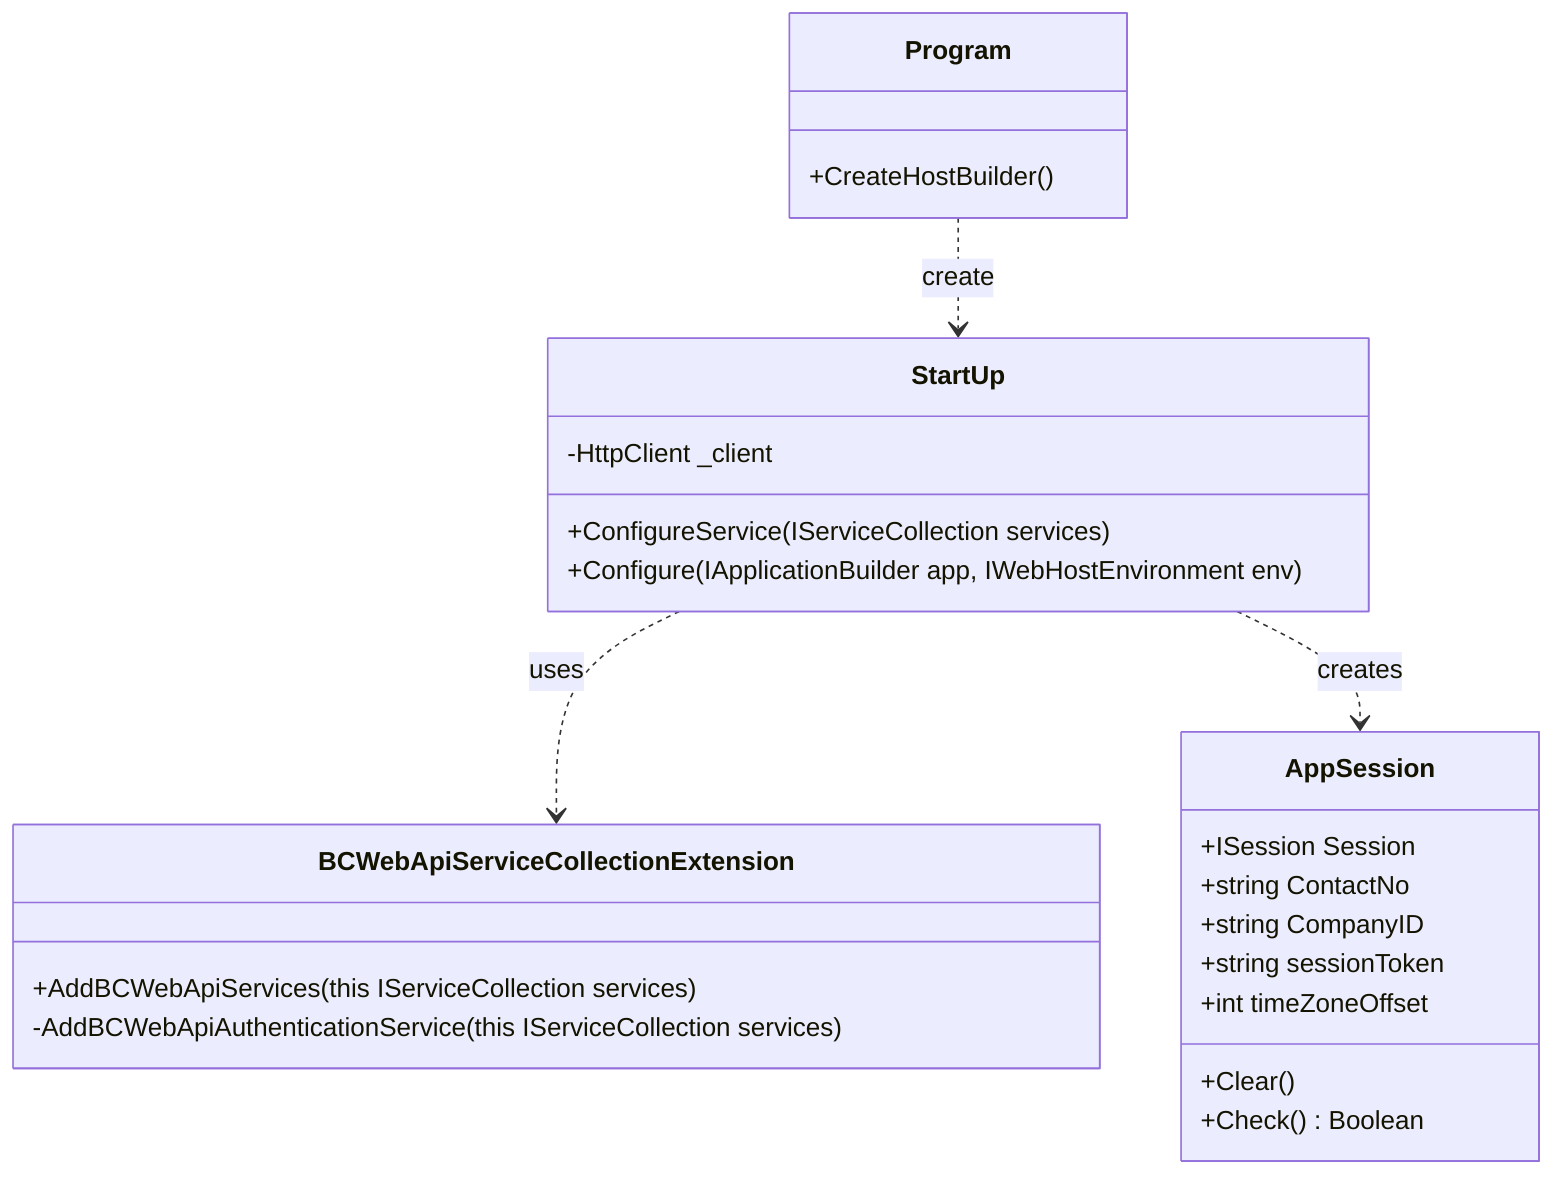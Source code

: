 classDiagram
    class Program
    Program: +CreateHostBuilder()
    Program ..> StartUp : create

    class StartUp
    StartUp ..> BCWebApiServiceCollectionExtension : uses
    StartUp ..> AppSession : creates
    StartUp: -HttpClient _client
    StartUp: +ConfigureService(IServiceCollection services)
    StartUp: +Configure(IApplicationBuilder app, IWebHostEnvironment env)

    class BCWebApiServiceCollectionExtension
    BCWebApiServiceCollectionExtension: +AddBCWebApiServices(this IServiceCollection services)
    BCWebApiServiceCollectionExtension: -AddBCWebApiAuthenticationService(this IServiceCollection services)

    class AppSession
    AppSession: +ISession Session
    AppSession: +string ContactNo
    AppSession: +string CompanyID
    AppSession: +string sessionToken
    AppSession: +int timeZoneOffset
    AppSession: +Clear()
    AppSession: +Check() Boolean